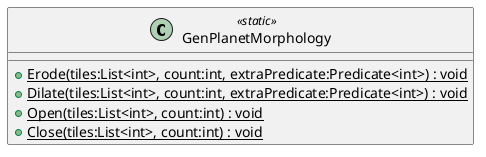 @startuml
class GenPlanetMorphology <<static>> {
    + {static} Erode(tiles:List<int>, count:int, extraPredicate:Predicate<int>) : void
    + {static} Dilate(tiles:List<int>, count:int, extraPredicate:Predicate<int>) : void
    + {static} Open(tiles:List<int>, count:int) : void
    + {static} Close(tiles:List<int>, count:int) : void
}
@enduml
